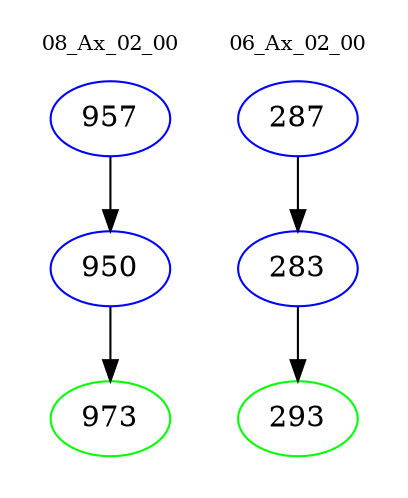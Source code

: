 digraph{
subgraph cluster_0 {
color = white
label = "08_Ax_02_00";
fontsize=10;
T0_957 [label="957", color="blue"]
T0_957 -> T0_950 [color="black"]
T0_950 [label="950", color="blue"]
T0_950 -> T0_973 [color="black"]
T0_973 [label="973", color="green"]
}
subgraph cluster_1 {
color = white
label = "06_Ax_02_00";
fontsize=10;
T1_287 [label="287", color="blue"]
T1_287 -> T1_283 [color="black"]
T1_283 [label="283", color="blue"]
T1_283 -> T1_293 [color="black"]
T1_293 [label="293", color="green"]
}
}
